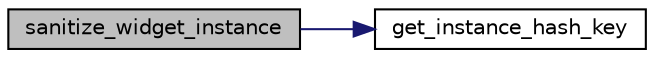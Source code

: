 digraph "sanitize_widget_instance"
{
  edge [fontname="Helvetica",fontsize="10",labelfontname="Helvetica",labelfontsize="10"];
  node [fontname="Helvetica",fontsize="10",shape=record];
  rankdir="LR";
  Node1 [label="sanitize_widget_instance",height=0.2,width=0.4,color="black", fillcolor="grey75", style="filled", fontcolor="black"];
  Node1 -> Node2 [color="midnightblue",fontsize="10",style="solid",fontname="Helvetica"];
  Node2 [label="get_instance_hash_key",height=0.2,width=0.4,color="black", fillcolor="white", style="filled",URL="$class_w_p___customize___widgets.html#ac2bcecdd3a1b625ce0d49382c9189734"];
}
